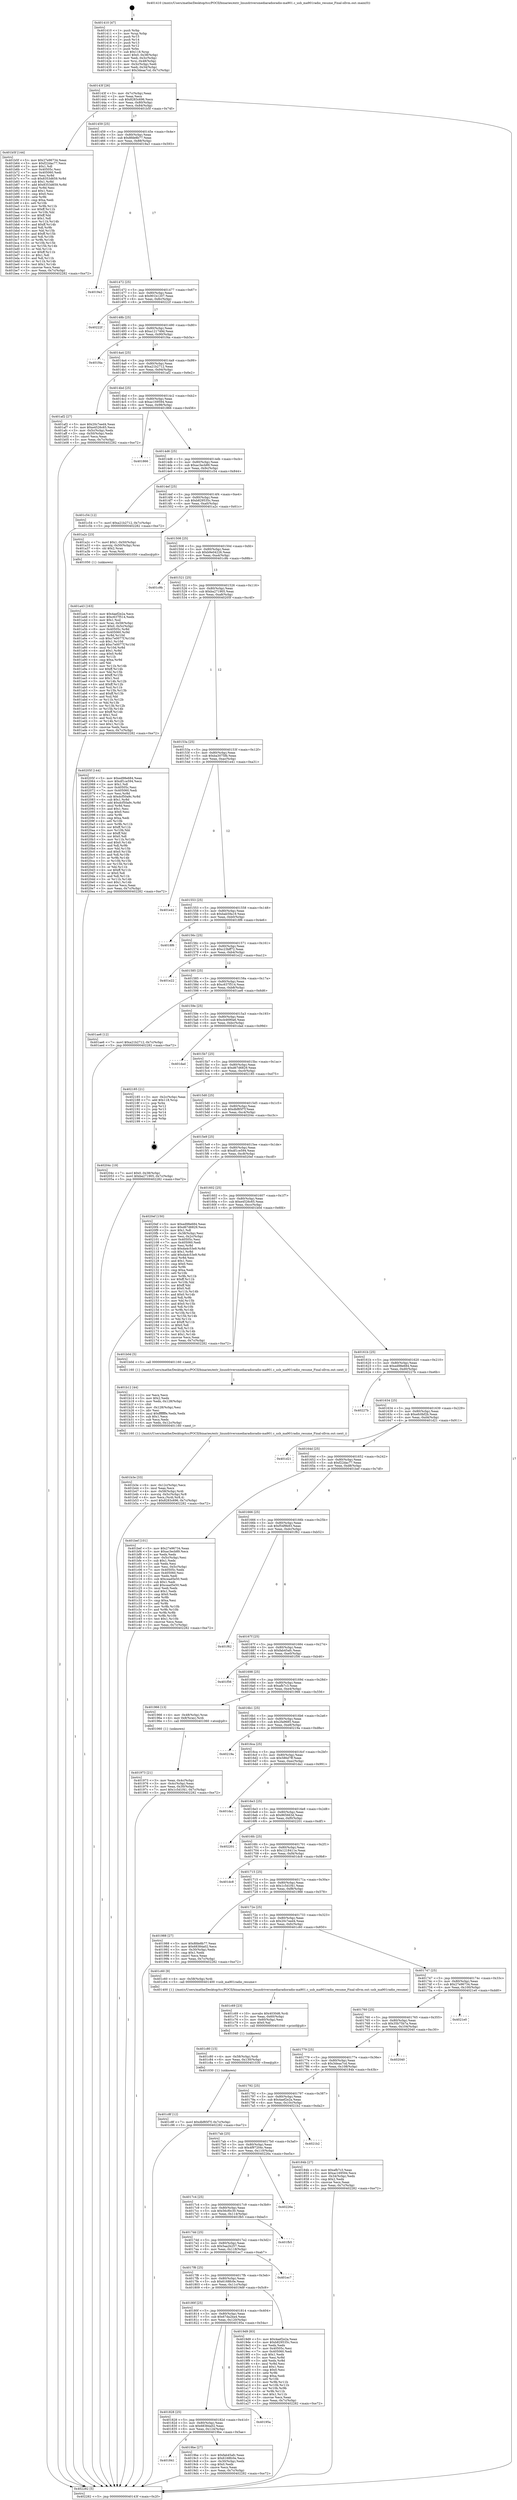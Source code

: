 digraph "0x401410" {
  label = "0x401410 (/mnt/c/Users/mathe/Desktop/tcc/POCII/binaries/extr_linuxdriversmediaradioradio-ma901.c_usb_ma901radio_resume_Final-ollvm.out::main(0))"
  labelloc = "t"
  node[shape=record]

  Entry [label="",width=0.3,height=0.3,shape=circle,fillcolor=black,style=filled]
  "0x40143f" [label="{
     0x40143f [26]\l
     | [instrs]\l
     &nbsp;&nbsp;0x40143f \<+3\>: mov -0x7c(%rbp),%eax\l
     &nbsp;&nbsp;0x401442 \<+2\>: mov %eax,%ecx\l
     &nbsp;&nbsp;0x401444 \<+6\>: sub $0x8283c696,%ecx\l
     &nbsp;&nbsp;0x40144a \<+3\>: mov %eax,-0x80(%rbp)\l
     &nbsp;&nbsp;0x40144d \<+6\>: mov %ecx,-0x84(%rbp)\l
     &nbsp;&nbsp;0x401453 \<+6\>: je 0000000000401b5f \<main+0x74f\>\l
  }"]
  "0x401b5f" [label="{
     0x401b5f [144]\l
     | [instrs]\l
     &nbsp;&nbsp;0x401b5f \<+5\>: mov $0x27e96734,%eax\l
     &nbsp;&nbsp;0x401b64 \<+5\>: mov $0xf22dac77,%ecx\l
     &nbsp;&nbsp;0x401b69 \<+2\>: mov $0x1,%dl\l
     &nbsp;&nbsp;0x401b6b \<+7\>: mov 0x40505c,%esi\l
     &nbsp;&nbsp;0x401b72 \<+7\>: mov 0x405060,%edi\l
     &nbsp;&nbsp;0x401b79 \<+3\>: mov %esi,%r8d\l
     &nbsp;&nbsp;0x401b7c \<+7\>: sub $0x8353d659,%r8d\l
     &nbsp;&nbsp;0x401b83 \<+4\>: sub $0x1,%r8d\l
     &nbsp;&nbsp;0x401b87 \<+7\>: add $0x8353d659,%r8d\l
     &nbsp;&nbsp;0x401b8e \<+4\>: imul %r8d,%esi\l
     &nbsp;&nbsp;0x401b92 \<+3\>: and $0x1,%esi\l
     &nbsp;&nbsp;0x401b95 \<+3\>: cmp $0x0,%esi\l
     &nbsp;&nbsp;0x401b98 \<+4\>: sete %r9b\l
     &nbsp;&nbsp;0x401b9c \<+3\>: cmp $0xa,%edi\l
     &nbsp;&nbsp;0x401b9f \<+4\>: setl %r10b\l
     &nbsp;&nbsp;0x401ba3 \<+3\>: mov %r9b,%r11b\l
     &nbsp;&nbsp;0x401ba6 \<+4\>: xor $0xff,%r11b\l
     &nbsp;&nbsp;0x401baa \<+3\>: mov %r10b,%bl\l
     &nbsp;&nbsp;0x401bad \<+3\>: xor $0xff,%bl\l
     &nbsp;&nbsp;0x401bb0 \<+3\>: xor $0x1,%dl\l
     &nbsp;&nbsp;0x401bb3 \<+3\>: mov %r11b,%r14b\l
     &nbsp;&nbsp;0x401bb6 \<+4\>: and $0xff,%r14b\l
     &nbsp;&nbsp;0x401bba \<+3\>: and %dl,%r9b\l
     &nbsp;&nbsp;0x401bbd \<+3\>: mov %bl,%r15b\l
     &nbsp;&nbsp;0x401bc0 \<+4\>: and $0xff,%r15b\l
     &nbsp;&nbsp;0x401bc4 \<+3\>: and %dl,%r10b\l
     &nbsp;&nbsp;0x401bc7 \<+3\>: or %r9b,%r14b\l
     &nbsp;&nbsp;0x401bca \<+3\>: or %r10b,%r15b\l
     &nbsp;&nbsp;0x401bcd \<+3\>: xor %r15b,%r14b\l
     &nbsp;&nbsp;0x401bd0 \<+3\>: or %bl,%r11b\l
     &nbsp;&nbsp;0x401bd3 \<+4\>: xor $0xff,%r11b\l
     &nbsp;&nbsp;0x401bd7 \<+3\>: or $0x1,%dl\l
     &nbsp;&nbsp;0x401bda \<+3\>: and %dl,%r11b\l
     &nbsp;&nbsp;0x401bdd \<+3\>: or %r11b,%r14b\l
     &nbsp;&nbsp;0x401be0 \<+4\>: test $0x1,%r14b\l
     &nbsp;&nbsp;0x401be4 \<+3\>: cmovne %ecx,%eax\l
     &nbsp;&nbsp;0x401be7 \<+3\>: mov %eax,-0x7c(%rbp)\l
     &nbsp;&nbsp;0x401bea \<+5\>: jmp 0000000000402282 \<main+0xe72\>\l
  }"]
  "0x401459" [label="{
     0x401459 [25]\l
     | [instrs]\l
     &nbsp;&nbsp;0x401459 \<+5\>: jmp 000000000040145e \<main+0x4e\>\l
     &nbsp;&nbsp;0x40145e \<+3\>: mov -0x80(%rbp),%eax\l
     &nbsp;&nbsp;0x401461 \<+5\>: sub $0x8fde8b77,%eax\l
     &nbsp;&nbsp;0x401466 \<+6\>: mov %eax,-0x88(%rbp)\l
     &nbsp;&nbsp;0x40146c \<+6\>: je 00000000004019a3 \<main+0x593\>\l
  }"]
  Exit [label="",width=0.3,height=0.3,shape=circle,fillcolor=black,style=filled,peripheries=2]
  "0x4019a3" [label="{
     0x4019a3\l
  }", style=dashed]
  "0x401472" [label="{
     0x401472 [25]\l
     | [instrs]\l
     &nbsp;&nbsp;0x401472 \<+5\>: jmp 0000000000401477 \<main+0x67\>\l
     &nbsp;&nbsp;0x401477 \<+3\>: mov -0x80(%rbp),%eax\l
     &nbsp;&nbsp;0x40147a \<+5\>: sub $0x901b1207,%eax\l
     &nbsp;&nbsp;0x40147f \<+6\>: mov %eax,-0x8c(%rbp)\l
     &nbsp;&nbsp;0x401485 \<+6\>: je 000000000040222f \<main+0xe1f\>\l
  }"]
  "0x401c8f" [label="{
     0x401c8f [12]\l
     | [instrs]\l
     &nbsp;&nbsp;0x401c8f \<+7\>: movl $0xdbf85f7f,-0x7c(%rbp)\l
     &nbsp;&nbsp;0x401c96 \<+5\>: jmp 0000000000402282 \<main+0xe72\>\l
  }"]
  "0x40222f" [label="{
     0x40222f\l
  }", style=dashed]
  "0x40148b" [label="{
     0x40148b [25]\l
     | [instrs]\l
     &nbsp;&nbsp;0x40148b \<+5\>: jmp 0000000000401490 \<main+0x80\>\l
     &nbsp;&nbsp;0x401490 \<+3\>: mov -0x80(%rbp),%eax\l
     &nbsp;&nbsp;0x401493 \<+5\>: sub $0xa121749d,%eax\l
     &nbsp;&nbsp;0x401498 \<+6\>: mov %eax,-0x90(%rbp)\l
     &nbsp;&nbsp;0x40149e \<+6\>: je 0000000000401f4a \<main+0xb3a\>\l
  }"]
  "0x401c80" [label="{
     0x401c80 [15]\l
     | [instrs]\l
     &nbsp;&nbsp;0x401c80 \<+4\>: mov -0x58(%rbp),%rdi\l
     &nbsp;&nbsp;0x401c84 \<+6\>: mov %eax,-0x130(%rbp)\l
     &nbsp;&nbsp;0x401c8a \<+5\>: call 0000000000401030 \<free@plt\>\l
     | [calls]\l
     &nbsp;&nbsp;0x401030 \{1\} (unknown)\l
  }"]
  "0x401f4a" [label="{
     0x401f4a\l
  }", style=dashed]
  "0x4014a4" [label="{
     0x4014a4 [25]\l
     | [instrs]\l
     &nbsp;&nbsp;0x4014a4 \<+5\>: jmp 00000000004014a9 \<main+0x99\>\l
     &nbsp;&nbsp;0x4014a9 \<+3\>: mov -0x80(%rbp),%eax\l
     &nbsp;&nbsp;0x4014ac \<+5\>: sub $0xa21b2712,%eax\l
     &nbsp;&nbsp;0x4014b1 \<+6\>: mov %eax,-0x94(%rbp)\l
     &nbsp;&nbsp;0x4014b7 \<+6\>: je 0000000000401af2 \<main+0x6e2\>\l
  }"]
  "0x401c69" [label="{
     0x401c69 [23]\l
     | [instrs]\l
     &nbsp;&nbsp;0x401c69 \<+10\>: movabs $0x4030d6,%rdi\l
     &nbsp;&nbsp;0x401c73 \<+3\>: mov %eax,-0x60(%rbp)\l
     &nbsp;&nbsp;0x401c76 \<+3\>: mov -0x60(%rbp),%esi\l
     &nbsp;&nbsp;0x401c79 \<+2\>: mov $0x0,%al\l
     &nbsp;&nbsp;0x401c7b \<+5\>: call 0000000000401040 \<printf@plt\>\l
     | [calls]\l
     &nbsp;&nbsp;0x401040 \{1\} (unknown)\l
  }"]
  "0x401af2" [label="{
     0x401af2 [27]\l
     | [instrs]\l
     &nbsp;&nbsp;0x401af2 \<+5\>: mov $0x20c7eed4,%eax\l
     &nbsp;&nbsp;0x401af7 \<+5\>: mov $0xe4526c65,%ecx\l
     &nbsp;&nbsp;0x401afc \<+3\>: mov -0x5c(%rbp),%edx\l
     &nbsp;&nbsp;0x401aff \<+3\>: cmp -0x50(%rbp),%edx\l
     &nbsp;&nbsp;0x401b02 \<+3\>: cmovl %ecx,%eax\l
     &nbsp;&nbsp;0x401b05 \<+3\>: mov %eax,-0x7c(%rbp)\l
     &nbsp;&nbsp;0x401b08 \<+5\>: jmp 0000000000402282 \<main+0xe72\>\l
  }"]
  "0x4014bd" [label="{
     0x4014bd [25]\l
     | [instrs]\l
     &nbsp;&nbsp;0x4014bd \<+5\>: jmp 00000000004014c2 \<main+0xb2\>\l
     &nbsp;&nbsp;0x4014c2 \<+3\>: mov -0x80(%rbp),%eax\l
     &nbsp;&nbsp;0x4014c5 \<+5\>: sub $0xac169594,%eax\l
     &nbsp;&nbsp;0x4014ca \<+6\>: mov %eax,-0x98(%rbp)\l
     &nbsp;&nbsp;0x4014d0 \<+6\>: je 0000000000401866 \<main+0x456\>\l
  }"]
  "0x401b3e" [label="{
     0x401b3e [33]\l
     | [instrs]\l
     &nbsp;&nbsp;0x401b3e \<+6\>: mov -0x12c(%rbp),%ecx\l
     &nbsp;&nbsp;0x401b44 \<+3\>: imul %eax,%ecx\l
     &nbsp;&nbsp;0x401b47 \<+4\>: mov -0x58(%rbp),%rdi\l
     &nbsp;&nbsp;0x401b4b \<+4\>: movslq -0x5c(%rbp),%r8\l
     &nbsp;&nbsp;0x401b4f \<+4\>: mov %ecx,(%rdi,%r8,4)\l
     &nbsp;&nbsp;0x401b53 \<+7\>: movl $0x8283c696,-0x7c(%rbp)\l
     &nbsp;&nbsp;0x401b5a \<+5\>: jmp 0000000000402282 \<main+0xe72\>\l
  }"]
  "0x401866" [label="{
     0x401866\l
  }", style=dashed]
  "0x4014d6" [label="{
     0x4014d6 [25]\l
     | [instrs]\l
     &nbsp;&nbsp;0x4014d6 \<+5\>: jmp 00000000004014db \<main+0xcb\>\l
     &nbsp;&nbsp;0x4014db \<+3\>: mov -0x80(%rbp),%eax\l
     &nbsp;&nbsp;0x4014de \<+5\>: sub $0xac3ecb89,%eax\l
     &nbsp;&nbsp;0x4014e3 \<+6\>: mov %eax,-0x9c(%rbp)\l
     &nbsp;&nbsp;0x4014e9 \<+6\>: je 0000000000401c54 \<main+0x844\>\l
  }"]
  "0x401b12" [label="{
     0x401b12 [44]\l
     | [instrs]\l
     &nbsp;&nbsp;0x401b12 \<+2\>: xor %ecx,%ecx\l
     &nbsp;&nbsp;0x401b14 \<+5\>: mov $0x2,%edx\l
     &nbsp;&nbsp;0x401b19 \<+6\>: mov %edx,-0x128(%rbp)\l
     &nbsp;&nbsp;0x401b1f \<+1\>: cltd\l
     &nbsp;&nbsp;0x401b20 \<+6\>: mov -0x128(%rbp),%esi\l
     &nbsp;&nbsp;0x401b26 \<+2\>: idiv %esi\l
     &nbsp;&nbsp;0x401b28 \<+6\>: imul $0xfffffffe,%edx,%edx\l
     &nbsp;&nbsp;0x401b2e \<+3\>: sub $0x1,%ecx\l
     &nbsp;&nbsp;0x401b31 \<+2\>: sub %ecx,%edx\l
     &nbsp;&nbsp;0x401b33 \<+6\>: mov %edx,-0x12c(%rbp)\l
     &nbsp;&nbsp;0x401b39 \<+5\>: call 0000000000401160 \<next_i\>\l
     | [calls]\l
     &nbsp;&nbsp;0x401160 \{1\} (/mnt/c/Users/mathe/Desktop/tcc/POCII/binaries/extr_linuxdriversmediaradioradio-ma901.c_usb_ma901radio_resume_Final-ollvm.out::next_i)\l
  }"]
  "0x401c54" [label="{
     0x401c54 [12]\l
     | [instrs]\l
     &nbsp;&nbsp;0x401c54 \<+7\>: movl $0xa21b2712,-0x7c(%rbp)\l
     &nbsp;&nbsp;0x401c5b \<+5\>: jmp 0000000000402282 \<main+0xe72\>\l
  }"]
  "0x4014ef" [label="{
     0x4014ef [25]\l
     | [instrs]\l
     &nbsp;&nbsp;0x4014ef \<+5\>: jmp 00000000004014f4 \<main+0xe4\>\l
     &nbsp;&nbsp;0x4014f4 \<+3\>: mov -0x80(%rbp),%eax\l
     &nbsp;&nbsp;0x4014f7 \<+5\>: sub $0xb829535c,%eax\l
     &nbsp;&nbsp;0x4014fc \<+6\>: mov %eax,-0xa0(%rbp)\l
     &nbsp;&nbsp;0x401502 \<+6\>: je 0000000000401a2c \<main+0x61c\>\l
  }"]
  "0x401a43" [label="{
     0x401a43 [163]\l
     | [instrs]\l
     &nbsp;&nbsp;0x401a43 \<+5\>: mov $0x4aef2e2a,%ecx\l
     &nbsp;&nbsp;0x401a48 \<+5\>: mov $0xc637f514,%edx\l
     &nbsp;&nbsp;0x401a4d \<+3\>: mov $0x1,%sil\l
     &nbsp;&nbsp;0x401a50 \<+4\>: mov %rax,-0x58(%rbp)\l
     &nbsp;&nbsp;0x401a54 \<+7\>: movl $0x0,-0x5c(%rbp)\l
     &nbsp;&nbsp;0x401a5b \<+8\>: mov 0x40505c,%r8d\l
     &nbsp;&nbsp;0x401a63 \<+8\>: mov 0x405060,%r9d\l
     &nbsp;&nbsp;0x401a6b \<+3\>: mov %r8d,%r10d\l
     &nbsp;&nbsp;0x401a6e \<+7\>: sub $0xc7e0077f,%r10d\l
     &nbsp;&nbsp;0x401a75 \<+4\>: sub $0x1,%r10d\l
     &nbsp;&nbsp;0x401a79 \<+7\>: add $0xc7e0077f,%r10d\l
     &nbsp;&nbsp;0x401a80 \<+4\>: imul %r10d,%r8d\l
     &nbsp;&nbsp;0x401a84 \<+4\>: and $0x1,%r8d\l
     &nbsp;&nbsp;0x401a88 \<+4\>: cmp $0x0,%r8d\l
     &nbsp;&nbsp;0x401a8c \<+4\>: sete %r11b\l
     &nbsp;&nbsp;0x401a90 \<+4\>: cmp $0xa,%r9d\l
     &nbsp;&nbsp;0x401a94 \<+3\>: setl %bl\l
     &nbsp;&nbsp;0x401a97 \<+3\>: mov %r11b,%r14b\l
     &nbsp;&nbsp;0x401a9a \<+4\>: xor $0xff,%r14b\l
     &nbsp;&nbsp;0x401a9e \<+3\>: mov %bl,%r15b\l
     &nbsp;&nbsp;0x401aa1 \<+4\>: xor $0xff,%r15b\l
     &nbsp;&nbsp;0x401aa5 \<+4\>: xor $0x1,%sil\l
     &nbsp;&nbsp;0x401aa9 \<+3\>: mov %r14b,%r12b\l
     &nbsp;&nbsp;0x401aac \<+4\>: and $0xff,%r12b\l
     &nbsp;&nbsp;0x401ab0 \<+3\>: and %sil,%r11b\l
     &nbsp;&nbsp;0x401ab3 \<+3\>: mov %r15b,%r13b\l
     &nbsp;&nbsp;0x401ab6 \<+4\>: and $0xff,%r13b\l
     &nbsp;&nbsp;0x401aba \<+3\>: and %sil,%bl\l
     &nbsp;&nbsp;0x401abd \<+3\>: or %r11b,%r12b\l
     &nbsp;&nbsp;0x401ac0 \<+3\>: or %bl,%r13b\l
     &nbsp;&nbsp;0x401ac3 \<+3\>: xor %r13b,%r12b\l
     &nbsp;&nbsp;0x401ac6 \<+3\>: or %r15b,%r14b\l
     &nbsp;&nbsp;0x401ac9 \<+4\>: xor $0xff,%r14b\l
     &nbsp;&nbsp;0x401acd \<+4\>: or $0x1,%sil\l
     &nbsp;&nbsp;0x401ad1 \<+3\>: and %sil,%r14b\l
     &nbsp;&nbsp;0x401ad4 \<+3\>: or %r14b,%r12b\l
     &nbsp;&nbsp;0x401ad7 \<+4\>: test $0x1,%r12b\l
     &nbsp;&nbsp;0x401adb \<+3\>: cmovne %edx,%ecx\l
     &nbsp;&nbsp;0x401ade \<+3\>: mov %ecx,-0x7c(%rbp)\l
     &nbsp;&nbsp;0x401ae1 \<+5\>: jmp 0000000000402282 \<main+0xe72\>\l
  }"]
  "0x401a2c" [label="{
     0x401a2c [23]\l
     | [instrs]\l
     &nbsp;&nbsp;0x401a2c \<+7\>: movl $0x1,-0x50(%rbp)\l
     &nbsp;&nbsp;0x401a33 \<+4\>: movslq -0x50(%rbp),%rax\l
     &nbsp;&nbsp;0x401a37 \<+4\>: shl $0x2,%rax\l
     &nbsp;&nbsp;0x401a3b \<+3\>: mov %rax,%rdi\l
     &nbsp;&nbsp;0x401a3e \<+5\>: call 0000000000401050 \<malloc@plt\>\l
     | [calls]\l
     &nbsp;&nbsp;0x401050 \{1\} (unknown)\l
  }"]
  "0x401508" [label="{
     0x401508 [25]\l
     | [instrs]\l
     &nbsp;&nbsp;0x401508 \<+5\>: jmp 000000000040150d \<main+0xfd\>\l
     &nbsp;&nbsp;0x40150d \<+3\>: mov -0x80(%rbp),%eax\l
     &nbsp;&nbsp;0x401510 \<+5\>: sub $0xb9e04226,%eax\l
     &nbsp;&nbsp;0x401515 \<+6\>: mov %eax,-0xa4(%rbp)\l
     &nbsp;&nbsp;0x40151b \<+6\>: je 0000000000401c9b \<main+0x88b\>\l
  }"]
  "0x401841" [label="{
     0x401841\l
  }", style=dashed]
  "0x401c9b" [label="{
     0x401c9b\l
  }", style=dashed]
  "0x401521" [label="{
     0x401521 [25]\l
     | [instrs]\l
     &nbsp;&nbsp;0x401521 \<+5\>: jmp 0000000000401526 \<main+0x116\>\l
     &nbsp;&nbsp;0x401526 \<+3\>: mov -0x80(%rbp),%eax\l
     &nbsp;&nbsp;0x401529 \<+5\>: sub $0xba271905,%eax\l
     &nbsp;&nbsp;0x40152e \<+6\>: mov %eax,-0xa8(%rbp)\l
     &nbsp;&nbsp;0x401534 \<+6\>: je 000000000040205f \<main+0xc4f\>\l
  }"]
  "0x4019be" [label="{
     0x4019be [27]\l
     | [instrs]\l
     &nbsp;&nbsp;0x4019be \<+5\>: mov $0xfab45afc,%eax\l
     &nbsp;&nbsp;0x4019c3 \<+5\>: mov $0x6168fc0e,%ecx\l
     &nbsp;&nbsp;0x4019c8 \<+3\>: mov -0x30(%rbp),%edx\l
     &nbsp;&nbsp;0x4019cb \<+3\>: cmp $0x0,%edx\l
     &nbsp;&nbsp;0x4019ce \<+3\>: cmove %ecx,%eax\l
     &nbsp;&nbsp;0x4019d1 \<+3\>: mov %eax,-0x7c(%rbp)\l
     &nbsp;&nbsp;0x4019d4 \<+5\>: jmp 0000000000402282 \<main+0xe72\>\l
  }"]
  "0x40205f" [label="{
     0x40205f [144]\l
     | [instrs]\l
     &nbsp;&nbsp;0x40205f \<+5\>: mov $0xed98e684,%eax\l
     &nbsp;&nbsp;0x402064 \<+5\>: mov $0xdf1ce594,%ecx\l
     &nbsp;&nbsp;0x402069 \<+2\>: mov $0x1,%dl\l
     &nbsp;&nbsp;0x40206b \<+7\>: mov 0x40505c,%esi\l
     &nbsp;&nbsp;0x402072 \<+7\>: mov 0x405060,%edi\l
     &nbsp;&nbsp;0x402079 \<+3\>: mov %esi,%r8d\l
     &nbsp;&nbsp;0x40207c \<+7\>: sub $0xdcf50a9c,%r8d\l
     &nbsp;&nbsp;0x402083 \<+4\>: sub $0x1,%r8d\l
     &nbsp;&nbsp;0x402087 \<+7\>: add $0xdcf50a9c,%r8d\l
     &nbsp;&nbsp;0x40208e \<+4\>: imul %r8d,%esi\l
     &nbsp;&nbsp;0x402092 \<+3\>: and $0x1,%esi\l
     &nbsp;&nbsp;0x402095 \<+3\>: cmp $0x0,%esi\l
     &nbsp;&nbsp;0x402098 \<+4\>: sete %r9b\l
     &nbsp;&nbsp;0x40209c \<+3\>: cmp $0xa,%edi\l
     &nbsp;&nbsp;0x40209f \<+4\>: setl %r10b\l
     &nbsp;&nbsp;0x4020a3 \<+3\>: mov %r9b,%r11b\l
     &nbsp;&nbsp;0x4020a6 \<+4\>: xor $0xff,%r11b\l
     &nbsp;&nbsp;0x4020aa \<+3\>: mov %r10b,%bl\l
     &nbsp;&nbsp;0x4020ad \<+3\>: xor $0xff,%bl\l
     &nbsp;&nbsp;0x4020b0 \<+3\>: xor $0x0,%dl\l
     &nbsp;&nbsp;0x4020b3 \<+3\>: mov %r11b,%r14b\l
     &nbsp;&nbsp;0x4020b6 \<+4\>: and $0x0,%r14b\l
     &nbsp;&nbsp;0x4020ba \<+3\>: and %dl,%r9b\l
     &nbsp;&nbsp;0x4020bd \<+3\>: mov %bl,%r15b\l
     &nbsp;&nbsp;0x4020c0 \<+4\>: and $0x0,%r15b\l
     &nbsp;&nbsp;0x4020c4 \<+3\>: and %dl,%r10b\l
     &nbsp;&nbsp;0x4020c7 \<+3\>: or %r9b,%r14b\l
     &nbsp;&nbsp;0x4020ca \<+3\>: or %r10b,%r15b\l
     &nbsp;&nbsp;0x4020cd \<+3\>: xor %r15b,%r14b\l
     &nbsp;&nbsp;0x4020d0 \<+3\>: or %bl,%r11b\l
     &nbsp;&nbsp;0x4020d3 \<+4\>: xor $0xff,%r11b\l
     &nbsp;&nbsp;0x4020d7 \<+3\>: or $0x0,%dl\l
     &nbsp;&nbsp;0x4020da \<+3\>: and %dl,%r11b\l
     &nbsp;&nbsp;0x4020dd \<+3\>: or %r11b,%r14b\l
     &nbsp;&nbsp;0x4020e0 \<+4\>: test $0x1,%r14b\l
     &nbsp;&nbsp;0x4020e4 \<+3\>: cmovne %ecx,%eax\l
     &nbsp;&nbsp;0x4020e7 \<+3\>: mov %eax,-0x7c(%rbp)\l
     &nbsp;&nbsp;0x4020ea \<+5\>: jmp 0000000000402282 \<main+0xe72\>\l
  }"]
  "0x40153a" [label="{
     0x40153a [25]\l
     | [instrs]\l
     &nbsp;&nbsp;0x40153a \<+5\>: jmp 000000000040153f \<main+0x12f\>\l
     &nbsp;&nbsp;0x40153f \<+3\>: mov -0x80(%rbp),%eax\l
     &nbsp;&nbsp;0x401542 \<+5\>: sub $0xba3075fb,%eax\l
     &nbsp;&nbsp;0x401547 \<+6\>: mov %eax,-0xac(%rbp)\l
     &nbsp;&nbsp;0x40154d \<+6\>: je 0000000000401e41 \<main+0xa31\>\l
  }"]
  "0x401828" [label="{
     0x401828 [25]\l
     | [instrs]\l
     &nbsp;&nbsp;0x401828 \<+5\>: jmp 000000000040182d \<main+0x41d\>\l
     &nbsp;&nbsp;0x40182d \<+3\>: mov -0x80(%rbp),%eax\l
     &nbsp;&nbsp;0x401830 \<+5\>: sub $0x68384a02,%eax\l
     &nbsp;&nbsp;0x401835 \<+6\>: mov %eax,-0x124(%rbp)\l
     &nbsp;&nbsp;0x40183b \<+6\>: je 00000000004019be \<main+0x5ae\>\l
  }"]
  "0x401e41" [label="{
     0x401e41\l
  }", style=dashed]
  "0x401553" [label="{
     0x401553 [25]\l
     | [instrs]\l
     &nbsp;&nbsp;0x401553 \<+5\>: jmp 0000000000401558 \<main+0x148\>\l
     &nbsp;&nbsp;0x401558 \<+3\>: mov -0x80(%rbp),%eax\l
     &nbsp;&nbsp;0x40155b \<+5\>: sub $0xbab59a19,%eax\l
     &nbsp;&nbsp;0x401560 \<+6\>: mov %eax,-0xb0(%rbp)\l
     &nbsp;&nbsp;0x401566 \<+6\>: je 00000000004018f6 \<main+0x4e6\>\l
  }"]
  "0x40195a" [label="{
     0x40195a\l
  }", style=dashed]
  "0x4018f6" [label="{
     0x4018f6\l
  }", style=dashed]
  "0x40156c" [label="{
     0x40156c [25]\l
     | [instrs]\l
     &nbsp;&nbsp;0x40156c \<+5\>: jmp 0000000000401571 \<main+0x161\>\l
     &nbsp;&nbsp;0x401571 \<+3\>: mov -0x80(%rbp),%eax\l
     &nbsp;&nbsp;0x401574 \<+5\>: sub $0xc23bff72,%eax\l
     &nbsp;&nbsp;0x401579 \<+6\>: mov %eax,-0xb4(%rbp)\l
     &nbsp;&nbsp;0x40157f \<+6\>: je 0000000000401e22 \<main+0xa12\>\l
  }"]
  "0x40180f" [label="{
     0x40180f [25]\l
     | [instrs]\l
     &nbsp;&nbsp;0x40180f \<+5\>: jmp 0000000000401814 \<main+0x404\>\l
     &nbsp;&nbsp;0x401814 \<+3\>: mov -0x80(%rbp),%eax\l
     &nbsp;&nbsp;0x401817 \<+5\>: sub $0x67da2ba4,%eax\l
     &nbsp;&nbsp;0x40181c \<+6\>: mov %eax,-0x120(%rbp)\l
     &nbsp;&nbsp;0x401822 \<+6\>: je 000000000040195a \<main+0x54a\>\l
  }"]
  "0x401e22" [label="{
     0x401e22\l
  }", style=dashed]
  "0x401585" [label="{
     0x401585 [25]\l
     | [instrs]\l
     &nbsp;&nbsp;0x401585 \<+5\>: jmp 000000000040158a \<main+0x17a\>\l
     &nbsp;&nbsp;0x40158a \<+3\>: mov -0x80(%rbp),%eax\l
     &nbsp;&nbsp;0x40158d \<+5\>: sub $0xc637f514,%eax\l
     &nbsp;&nbsp;0x401592 \<+6\>: mov %eax,-0xb8(%rbp)\l
     &nbsp;&nbsp;0x401598 \<+6\>: je 0000000000401ae6 \<main+0x6d6\>\l
  }"]
  "0x4019d9" [label="{
     0x4019d9 [83]\l
     | [instrs]\l
     &nbsp;&nbsp;0x4019d9 \<+5\>: mov $0x4aef2e2a,%eax\l
     &nbsp;&nbsp;0x4019de \<+5\>: mov $0xb829535c,%ecx\l
     &nbsp;&nbsp;0x4019e3 \<+2\>: xor %edx,%edx\l
     &nbsp;&nbsp;0x4019e5 \<+7\>: mov 0x40505c,%esi\l
     &nbsp;&nbsp;0x4019ec \<+7\>: mov 0x405060,%edi\l
     &nbsp;&nbsp;0x4019f3 \<+3\>: sub $0x1,%edx\l
     &nbsp;&nbsp;0x4019f6 \<+3\>: mov %esi,%r8d\l
     &nbsp;&nbsp;0x4019f9 \<+3\>: add %edx,%r8d\l
     &nbsp;&nbsp;0x4019fc \<+4\>: imul %r8d,%esi\l
     &nbsp;&nbsp;0x401a00 \<+3\>: and $0x1,%esi\l
     &nbsp;&nbsp;0x401a03 \<+3\>: cmp $0x0,%esi\l
     &nbsp;&nbsp;0x401a06 \<+4\>: sete %r9b\l
     &nbsp;&nbsp;0x401a0a \<+3\>: cmp $0xa,%edi\l
     &nbsp;&nbsp;0x401a0d \<+4\>: setl %r10b\l
     &nbsp;&nbsp;0x401a11 \<+3\>: mov %r9b,%r11b\l
     &nbsp;&nbsp;0x401a14 \<+3\>: and %r10b,%r11b\l
     &nbsp;&nbsp;0x401a17 \<+3\>: xor %r10b,%r9b\l
     &nbsp;&nbsp;0x401a1a \<+3\>: or %r9b,%r11b\l
     &nbsp;&nbsp;0x401a1d \<+4\>: test $0x1,%r11b\l
     &nbsp;&nbsp;0x401a21 \<+3\>: cmovne %ecx,%eax\l
     &nbsp;&nbsp;0x401a24 \<+3\>: mov %eax,-0x7c(%rbp)\l
     &nbsp;&nbsp;0x401a27 \<+5\>: jmp 0000000000402282 \<main+0xe72\>\l
  }"]
  "0x401ae6" [label="{
     0x401ae6 [12]\l
     | [instrs]\l
     &nbsp;&nbsp;0x401ae6 \<+7\>: movl $0xa21b2712,-0x7c(%rbp)\l
     &nbsp;&nbsp;0x401aed \<+5\>: jmp 0000000000402282 \<main+0xe72\>\l
  }"]
  "0x40159e" [label="{
     0x40159e [25]\l
     | [instrs]\l
     &nbsp;&nbsp;0x40159e \<+5\>: jmp 00000000004015a3 \<main+0x193\>\l
     &nbsp;&nbsp;0x4015a3 \<+3\>: mov -0x80(%rbp),%eax\l
     &nbsp;&nbsp;0x4015a6 \<+5\>: sub $0xcb4690a6,%eax\l
     &nbsp;&nbsp;0x4015ab \<+6\>: mov %eax,-0xbc(%rbp)\l
     &nbsp;&nbsp;0x4015b1 \<+6\>: je 0000000000401dad \<main+0x99d\>\l
  }"]
  "0x4017f6" [label="{
     0x4017f6 [25]\l
     | [instrs]\l
     &nbsp;&nbsp;0x4017f6 \<+5\>: jmp 00000000004017fb \<main+0x3eb\>\l
     &nbsp;&nbsp;0x4017fb \<+3\>: mov -0x80(%rbp),%eax\l
     &nbsp;&nbsp;0x4017fe \<+5\>: sub $0x6168fc0e,%eax\l
     &nbsp;&nbsp;0x401803 \<+6\>: mov %eax,-0x11c(%rbp)\l
     &nbsp;&nbsp;0x401809 \<+6\>: je 00000000004019d9 \<main+0x5c9\>\l
  }"]
  "0x401dad" [label="{
     0x401dad\l
  }", style=dashed]
  "0x4015b7" [label="{
     0x4015b7 [25]\l
     | [instrs]\l
     &nbsp;&nbsp;0x4015b7 \<+5\>: jmp 00000000004015bc \<main+0x1ac\>\l
     &nbsp;&nbsp;0x4015bc \<+3\>: mov -0x80(%rbp),%eax\l
     &nbsp;&nbsp;0x4015bf \<+5\>: sub $0xd67d6829,%eax\l
     &nbsp;&nbsp;0x4015c4 \<+6\>: mov %eax,-0xc0(%rbp)\l
     &nbsp;&nbsp;0x4015ca \<+6\>: je 0000000000402185 \<main+0xd75\>\l
  }"]
  "0x401ec7" [label="{
     0x401ec7\l
  }", style=dashed]
  "0x402185" [label="{
     0x402185 [21]\l
     | [instrs]\l
     &nbsp;&nbsp;0x402185 \<+3\>: mov -0x2c(%rbp),%eax\l
     &nbsp;&nbsp;0x402188 \<+7\>: add $0x118,%rsp\l
     &nbsp;&nbsp;0x40218f \<+1\>: pop %rbx\l
     &nbsp;&nbsp;0x402190 \<+2\>: pop %r12\l
     &nbsp;&nbsp;0x402192 \<+2\>: pop %r13\l
     &nbsp;&nbsp;0x402194 \<+2\>: pop %r14\l
     &nbsp;&nbsp;0x402196 \<+2\>: pop %r15\l
     &nbsp;&nbsp;0x402198 \<+1\>: pop %rbp\l
     &nbsp;&nbsp;0x402199 \<+1\>: ret\l
  }"]
  "0x4015d0" [label="{
     0x4015d0 [25]\l
     | [instrs]\l
     &nbsp;&nbsp;0x4015d0 \<+5\>: jmp 00000000004015d5 \<main+0x1c5\>\l
     &nbsp;&nbsp;0x4015d5 \<+3\>: mov -0x80(%rbp),%eax\l
     &nbsp;&nbsp;0x4015d8 \<+5\>: sub $0xdbf85f7f,%eax\l
     &nbsp;&nbsp;0x4015dd \<+6\>: mov %eax,-0xc4(%rbp)\l
     &nbsp;&nbsp;0x4015e3 \<+6\>: je 000000000040204c \<main+0xc3c\>\l
  }"]
  "0x4017dd" [label="{
     0x4017dd [25]\l
     | [instrs]\l
     &nbsp;&nbsp;0x4017dd \<+5\>: jmp 00000000004017e2 \<main+0x3d2\>\l
     &nbsp;&nbsp;0x4017e2 \<+3\>: mov -0x80(%rbp),%eax\l
     &nbsp;&nbsp;0x4017e5 \<+5\>: sub $0x5aa2b257,%eax\l
     &nbsp;&nbsp;0x4017ea \<+6\>: mov %eax,-0x118(%rbp)\l
     &nbsp;&nbsp;0x4017f0 \<+6\>: je 0000000000401ec7 \<main+0xab7\>\l
  }"]
  "0x40204c" [label="{
     0x40204c [19]\l
     | [instrs]\l
     &nbsp;&nbsp;0x40204c \<+7\>: movl $0x0,-0x38(%rbp)\l
     &nbsp;&nbsp;0x402053 \<+7\>: movl $0xba271905,-0x7c(%rbp)\l
     &nbsp;&nbsp;0x40205a \<+5\>: jmp 0000000000402282 \<main+0xe72\>\l
  }"]
  "0x4015e9" [label="{
     0x4015e9 [25]\l
     | [instrs]\l
     &nbsp;&nbsp;0x4015e9 \<+5\>: jmp 00000000004015ee \<main+0x1de\>\l
     &nbsp;&nbsp;0x4015ee \<+3\>: mov -0x80(%rbp),%eax\l
     &nbsp;&nbsp;0x4015f1 \<+5\>: sub $0xdf1ce594,%eax\l
     &nbsp;&nbsp;0x4015f6 \<+6\>: mov %eax,-0xc8(%rbp)\l
     &nbsp;&nbsp;0x4015fc \<+6\>: je 00000000004020ef \<main+0xcdf\>\l
  }"]
  "0x401fb5" [label="{
     0x401fb5\l
  }", style=dashed]
  "0x4020ef" [label="{
     0x4020ef [150]\l
     | [instrs]\l
     &nbsp;&nbsp;0x4020ef \<+5\>: mov $0xed98e684,%eax\l
     &nbsp;&nbsp;0x4020f4 \<+5\>: mov $0xd67d6829,%ecx\l
     &nbsp;&nbsp;0x4020f9 \<+2\>: mov $0x1,%dl\l
     &nbsp;&nbsp;0x4020fb \<+3\>: mov -0x38(%rbp),%esi\l
     &nbsp;&nbsp;0x4020fe \<+3\>: mov %esi,-0x2c(%rbp)\l
     &nbsp;&nbsp;0x402101 \<+7\>: mov 0x40505c,%esi\l
     &nbsp;&nbsp;0x402108 \<+7\>: mov 0x405060,%edi\l
     &nbsp;&nbsp;0x40210f \<+3\>: mov %esi,%r8d\l
     &nbsp;&nbsp;0x402112 \<+7\>: sub $0xda4c53e9,%r8d\l
     &nbsp;&nbsp;0x402119 \<+4\>: sub $0x1,%r8d\l
     &nbsp;&nbsp;0x40211d \<+7\>: add $0xda4c53e9,%r8d\l
     &nbsp;&nbsp;0x402124 \<+4\>: imul %r8d,%esi\l
     &nbsp;&nbsp;0x402128 \<+3\>: and $0x1,%esi\l
     &nbsp;&nbsp;0x40212b \<+3\>: cmp $0x0,%esi\l
     &nbsp;&nbsp;0x40212e \<+4\>: sete %r9b\l
     &nbsp;&nbsp;0x402132 \<+3\>: cmp $0xa,%edi\l
     &nbsp;&nbsp;0x402135 \<+4\>: setl %r10b\l
     &nbsp;&nbsp;0x402139 \<+3\>: mov %r9b,%r11b\l
     &nbsp;&nbsp;0x40213c \<+4\>: xor $0xff,%r11b\l
     &nbsp;&nbsp;0x402140 \<+3\>: mov %r10b,%bl\l
     &nbsp;&nbsp;0x402143 \<+3\>: xor $0xff,%bl\l
     &nbsp;&nbsp;0x402146 \<+3\>: xor $0x0,%dl\l
     &nbsp;&nbsp;0x402149 \<+3\>: mov %r11b,%r14b\l
     &nbsp;&nbsp;0x40214c \<+4\>: and $0x0,%r14b\l
     &nbsp;&nbsp;0x402150 \<+3\>: and %dl,%r9b\l
     &nbsp;&nbsp;0x402153 \<+3\>: mov %bl,%r15b\l
     &nbsp;&nbsp;0x402156 \<+4\>: and $0x0,%r15b\l
     &nbsp;&nbsp;0x40215a \<+3\>: and %dl,%r10b\l
     &nbsp;&nbsp;0x40215d \<+3\>: or %r9b,%r14b\l
     &nbsp;&nbsp;0x402160 \<+3\>: or %r10b,%r15b\l
     &nbsp;&nbsp;0x402163 \<+3\>: xor %r15b,%r14b\l
     &nbsp;&nbsp;0x402166 \<+3\>: or %bl,%r11b\l
     &nbsp;&nbsp;0x402169 \<+4\>: xor $0xff,%r11b\l
     &nbsp;&nbsp;0x40216d \<+3\>: or $0x0,%dl\l
     &nbsp;&nbsp;0x402170 \<+3\>: and %dl,%r11b\l
     &nbsp;&nbsp;0x402173 \<+3\>: or %r11b,%r14b\l
     &nbsp;&nbsp;0x402176 \<+4\>: test $0x1,%r14b\l
     &nbsp;&nbsp;0x40217a \<+3\>: cmovne %ecx,%eax\l
     &nbsp;&nbsp;0x40217d \<+3\>: mov %eax,-0x7c(%rbp)\l
     &nbsp;&nbsp;0x402180 \<+5\>: jmp 0000000000402282 \<main+0xe72\>\l
  }"]
  "0x401602" [label="{
     0x401602 [25]\l
     | [instrs]\l
     &nbsp;&nbsp;0x401602 \<+5\>: jmp 0000000000401607 \<main+0x1f7\>\l
     &nbsp;&nbsp;0x401607 \<+3\>: mov -0x80(%rbp),%eax\l
     &nbsp;&nbsp;0x40160a \<+5\>: sub $0xe4526c65,%eax\l
     &nbsp;&nbsp;0x40160f \<+6\>: mov %eax,-0xcc(%rbp)\l
     &nbsp;&nbsp;0x401615 \<+6\>: je 0000000000401b0d \<main+0x6fd\>\l
  }"]
  "0x4017c4" [label="{
     0x4017c4 [25]\l
     | [instrs]\l
     &nbsp;&nbsp;0x4017c4 \<+5\>: jmp 00000000004017c9 \<main+0x3b9\>\l
     &nbsp;&nbsp;0x4017c9 \<+3\>: mov -0x80(%rbp),%eax\l
     &nbsp;&nbsp;0x4017cc \<+5\>: sub $0x56cf0c30,%eax\l
     &nbsp;&nbsp;0x4017d1 \<+6\>: mov %eax,-0x114(%rbp)\l
     &nbsp;&nbsp;0x4017d7 \<+6\>: je 0000000000401fb5 \<main+0xba5\>\l
  }"]
  "0x401b0d" [label="{
     0x401b0d [5]\l
     | [instrs]\l
     &nbsp;&nbsp;0x401b0d \<+5\>: call 0000000000401160 \<next_i\>\l
     | [calls]\l
     &nbsp;&nbsp;0x401160 \{1\} (/mnt/c/Users/mathe/Desktop/tcc/POCII/binaries/extr_linuxdriversmediaradioradio-ma901.c_usb_ma901radio_resume_Final-ollvm.out::next_i)\l
  }"]
  "0x40161b" [label="{
     0x40161b [25]\l
     | [instrs]\l
     &nbsp;&nbsp;0x40161b \<+5\>: jmp 0000000000401620 \<main+0x210\>\l
     &nbsp;&nbsp;0x401620 \<+3\>: mov -0x80(%rbp),%eax\l
     &nbsp;&nbsp;0x401623 \<+5\>: sub $0xed98e684,%eax\l
     &nbsp;&nbsp;0x401628 \<+6\>: mov %eax,-0xd0(%rbp)\l
     &nbsp;&nbsp;0x40162e \<+6\>: je 000000000040227b \<main+0xe6b\>\l
  }"]
  "0x40226a" [label="{
     0x40226a\l
  }", style=dashed]
  "0x40227b" [label="{
     0x40227b\l
  }", style=dashed]
  "0x401634" [label="{
     0x401634 [25]\l
     | [instrs]\l
     &nbsp;&nbsp;0x401634 \<+5\>: jmp 0000000000401639 \<main+0x229\>\l
     &nbsp;&nbsp;0x401639 \<+3\>: mov -0x80(%rbp),%eax\l
     &nbsp;&nbsp;0x40163c \<+5\>: sub $0xefc0bf2b,%eax\l
     &nbsp;&nbsp;0x401641 \<+6\>: mov %eax,-0xd4(%rbp)\l
     &nbsp;&nbsp;0x401647 \<+6\>: je 0000000000401d21 \<main+0x911\>\l
  }"]
  "0x4017ab" [label="{
     0x4017ab [25]\l
     | [instrs]\l
     &nbsp;&nbsp;0x4017ab \<+5\>: jmp 00000000004017b0 \<main+0x3a0\>\l
     &nbsp;&nbsp;0x4017b0 \<+3\>: mov -0x80(%rbp),%eax\l
     &nbsp;&nbsp;0x4017b3 \<+5\>: sub $0x4f97204c,%eax\l
     &nbsp;&nbsp;0x4017b8 \<+6\>: mov %eax,-0x110(%rbp)\l
     &nbsp;&nbsp;0x4017be \<+6\>: je 000000000040226a \<main+0xe5a\>\l
  }"]
  "0x401d21" [label="{
     0x401d21\l
  }", style=dashed]
  "0x40164d" [label="{
     0x40164d [25]\l
     | [instrs]\l
     &nbsp;&nbsp;0x40164d \<+5\>: jmp 0000000000401652 \<main+0x242\>\l
     &nbsp;&nbsp;0x401652 \<+3\>: mov -0x80(%rbp),%eax\l
     &nbsp;&nbsp;0x401655 \<+5\>: sub $0xf22dac77,%eax\l
     &nbsp;&nbsp;0x40165a \<+6\>: mov %eax,-0xd8(%rbp)\l
     &nbsp;&nbsp;0x401660 \<+6\>: je 0000000000401bef \<main+0x7df\>\l
  }"]
  "0x4021b2" [label="{
     0x4021b2\l
  }", style=dashed]
  "0x401bef" [label="{
     0x401bef [101]\l
     | [instrs]\l
     &nbsp;&nbsp;0x401bef \<+5\>: mov $0x27e96734,%eax\l
     &nbsp;&nbsp;0x401bf4 \<+5\>: mov $0xac3ecb89,%ecx\l
     &nbsp;&nbsp;0x401bf9 \<+2\>: xor %edx,%edx\l
     &nbsp;&nbsp;0x401bfb \<+3\>: mov -0x5c(%rbp),%esi\l
     &nbsp;&nbsp;0x401bfe \<+3\>: sub $0x1,%edx\l
     &nbsp;&nbsp;0x401c01 \<+2\>: sub %edx,%esi\l
     &nbsp;&nbsp;0x401c03 \<+3\>: mov %esi,-0x5c(%rbp)\l
     &nbsp;&nbsp;0x401c06 \<+7\>: mov 0x40505c,%edx\l
     &nbsp;&nbsp;0x401c0d \<+7\>: mov 0x405060,%esi\l
     &nbsp;&nbsp;0x401c14 \<+2\>: mov %edx,%edi\l
     &nbsp;&nbsp;0x401c16 \<+6\>: sub $0xcead5e50,%edi\l
     &nbsp;&nbsp;0x401c1c \<+3\>: sub $0x1,%edi\l
     &nbsp;&nbsp;0x401c1f \<+6\>: add $0xcead5e50,%edi\l
     &nbsp;&nbsp;0x401c25 \<+3\>: imul %edi,%edx\l
     &nbsp;&nbsp;0x401c28 \<+3\>: and $0x1,%edx\l
     &nbsp;&nbsp;0x401c2b \<+3\>: cmp $0x0,%edx\l
     &nbsp;&nbsp;0x401c2e \<+4\>: sete %r8b\l
     &nbsp;&nbsp;0x401c32 \<+3\>: cmp $0xa,%esi\l
     &nbsp;&nbsp;0x401c35 \<+4\>: setl %r9b\l
     &nbsp;&nbsp;0x401c39 \<+3\>: mov %r8b,%r10b\l
     &nbsp;&nbsp;0x401c3c \<+3\>: and %r9b,%r10b\l
     &nbsp;&nbsp;0x401c3f \<+3\>: xor %r9b,%r8b\l
     &nbsp;&nbsp;0x401c42 \<+3\>: or %r8b,%r10b\l
     &nbsp;&nbsp;0x401c45 \<+4\>: test $0x1,%r10b\l
     &nbsp;&nbsp;0x401c49 \<+3\>: cmovne %ecx,%eax\l
     &nbsp;&nbsp;0x401c4c \<+3\>: mov %eax,-0x7c(%rbp)\l
     &nbsp;&nbsp;0x401c4f \<+5\>: jmp 0000000000402282 \<main+0xe72\>\l
  }"]
  "0x401666" [label="{
     0x401666 [25]\l
     | [instrs]\l
     &nbsp;&nbsp;0x401666 \<+5\>: jmp 000000000040166b \<main+0x25b\>\l
     &nbsp;&nbsp;0x40166b \<+3\>: mov -0x80(%rbp),%eax\l
     &nbsp;&nbsp;0x40166e \<+5\>: sub $0xf54f9b93,%eax\l
     &nbsp;&nbsp;0x401673 \<+6\>: mov %eax,-0xdc(%rbp)\l
     &nbsp;&nbsp;0x401679 \<+6\>: je 0000000000401f62 \<main+0xb52\>\l
  }"]
  "0x401973" [label="{
     0x401973 [21]\l
     | [instrs]\l
     &nbsp;&nbsp;0x401973 \<+3\>: mov %eax,-0x4c(%rbp)\l
     &nbsp;&nbsp;0x401976 \<+3\>: mov -0x4c(%rbp),%eax\l
     &nbsp;&nbsp;0x401979 \<+3\>: mov %eax,-0x30(%rbp)\l
     &nbsp;&nbsp;0x40197c \<+7\>: movl $0x1c5d1f41,-0x7c(%rbp)\l
     &nbsp;&nbsp;0x401983 \<+5\>: jmp 0000000000402282 \<main+0xe72\>\l
  }"]
  "0x401f62" [label="{
     0x401f62\l
  }", style=dashed]
  "0x40167f" [label="{
     0x40167f [25]\l
     | [instrs]\l
     &nbsp;&nbsp;0x40167f \<+5\>: jmp 0000000000401684 \<main+0x274\>\l
     &nbsp;&nbsp;0x401684 \<+3\>: mov -0x80(%rbp),%eax\l
     &nbsp;&nbsp;0x401687 \<+5\>: sub $0xfab45afc,%eax\l
     &nbsp;&nbsp;0x40168c \<+6\>: mov %eax,-0xe0(%rbp)\l
     &nbsp;&nbsp;0x401692 \<+6\>: je 0000000000401f56 \<main+0xb46\>\l
  }"]
  "0x401410" [label="{
     0x401410 [47]\l
     | [instrs]\l
     &nbsp;&nbsp;0x401410 \<+1\>: push %rbp\l
     &nbsp;&nbsp;0x401411 \<+3\>: mov %rsp,%rbp\l
     &nbsp;&nbsp;0x401414 \<+2\>: push %r15\l
     &nbsp;&nbsp;0x401416 \<+2\>: push %r14\l
     &nbsp;&nbsp;0x401418 \<+2\>: push %r13\l
     &nbsp;&nbsp;0x40141a \<+2\>: push %r12\l
     &nbsp;&nbsp;0x40141c \<+1\>: push %rbx\l
     &nbsp;&nbsp;0x40141d \<+7\>: sub $0x118,%rsp\l
     &nbsp;&nbsp;0x401424 \<+7\>: movl $0x0,-0x38(%rbp)\l
     &nbsp;&nbsp;0x40142b \<+3\>: mov %edi,-0x3c(%rbp)\l
     &nbsp;&nbsp;0x40142e \<+4\>: mov %rsi,-0x48(%rbp)\l
     &nbsp;&nbsp;0x401432 \<+3\>: mov -0x3c(%rbp),%edi\l
     &nbsp;&nbsp;0x401435 \<+3\>: mov %edi,-0x34(%rbp)\l
     &nbsp;&nbsp;0x401438 \<+7\>: movl $0x3deaa7cd,-0x7c(%rbp)\l
  }"]
  "0x401f56" [label="{
     0x401f56\l
  }", style=dashed]
  "0x401698" [label="{
     0x401698 [25]\l
     | [instrs]\l
     &nbsp;&nbsp;0x401698 \<+5\>: jmp 000000000040169d \<main+0x28d\>\l
     &nbsp;&nbsp;0x40169d \<+3\>: mov -0x80(%rbp),%eax\l
     &nbsp;&nbsp;0x4016a0 \<+5\>: sub $0xafb7c3,%eax\l
     &nbsp;&nbsp;0x4016a5 \<+6\>: mov %eax,-0xe4(%rbp)\l
     &nbsp;&nbsp;0x4016ab \<+6\>: je 0000000000401966 \<main+0x556\>\l
  }"]
  "0x402282" [label="{
     0x402282 [5]\l
     | [instrs]\l
     &nbsp;&nbsp;0x402282 \<+5\>: jmp 000000000040143f \<main+0x2f\>\l
  }"]
  "0x401966" [label="{
     0x401966 [13]\l
     | [instrs]\l
     &nbsp;&nbsp;0x401966 \<+4\>: mov -0x48(%rbp),%rax\l
     &nbsp;&nbsp;0x40196a \<+4\>: mov 0x8(%rax),%rdi\l
     &nbsp;&nbsp;0x40196e \<+5\>: call 0000000000401060 \<atoi@plt\>\l
     | [calls]\l
     &nbsp;&nbsp;0x401060 \{1\} (unknown)\l
  }"]
  "0x4016b1" [label="{
     0x4016b1 [25]\l
     | [instrs]\l
     &nbsp;&nbsp;0x4016b1 \<+5\>: jmp 00000000004016b6 \<main+0x2a6\>\l
     &nbsp;&nbsp;0x4016b6 \<+3\>: mov -0x80(%rbp),%eax\l
     &nbsp;&nbsp;0x4016b9 \<+5\>: sub $0x2fa9685,%eax\l
     &nbsp;&nbsp;0x4016be \<+6\>: mov %eax,-0xe8(%rbp)\l
     &nbsp;&nbsp;0x4016c4 \<+6\>: je 000000000040219a \<main+0xd8a\>\l
  }"]
  "0x401792" [label="{
     0x401792 [25]\l
     | [instrs]\l
     &nbsp;&nbsp;0x401792 \<+5\>: jmp 0000000000401797 \<main+0x387\>\l
     &nbsp;&nbsp;0x401797 \<+3\>: mov -0x80(%rbp),%eax\l
     &nbsp;&nbsp;0x40179a \<+5\>: sub $0x4aef2e2a,%eax\l
     &nbsp;&nbsp;0x40179f \<+6\>: mov %eax,-0x10c(%rbp)\l
     &nbsp;&nbsp;0x4017a5 \<+6\>: je 00000000004021b2 \<main+0xda2\>\l
  }"]
  "0x40219a" [label="{
     0x40219a\l
  }", style=dashed]
  "0x4016ca" [label="{
     0x4016ca [25]\l
     | [instrs]\l
     &nbsp;&nbsp;0x4016ca \<+5\>: jmp 00000000004016cf \<main+0x2bf\>\l
     &nbsp;&nbsp;0x4016cf \<+3\>: mov -0x80(%rbp),%eax\l
     &nbsp;&nbsp;0x4016d2 \<+5\>: sub $0x586d7ff,%eax\l
     &nbsp;&nbsp;0x4016d7 \<+6\>: mov %eax,-0xec(%rbp)\l
     &nbsp;&nbsp;0x4016dd \<+6\>: je 0000000000401da1 \<main+0x991\>\l
  }"]
  "0x40184b" [label="{
     0x40184b [27]\l
     | [instrs]\l
     &nbsp;&nbsp;0x40184b \<+5\>: mov $0xafb7c3,%eax\l
     &nbsp;&nbsp;0x401850 \<+5\>: mov $0xac169594,%ecx\l
     &nbsp;&nbsp;0x401855 \<+3\>: mov -0x34(%rbp),%edx\l
     &nbsp;&nbsp;0x401858 \<+3\>: cmp $0x2,%edx\l
     &nbsp;&nbsp;0x40185b \<+3\>: cmovne %ecx,%eax\l
     &nbsp;&nbsp;0x40185e \<+3\>: mov %eax,-0x7c(%rbp)\l
     &nbsp;&nbsp;0x401861 \<+5\>: jmp 0000000000402282 \<main+0xe72\>\l
  }"]
  "0x401da1" [label="{
     0x401da1\l
  }", style=dashed]
  "0x4016e3" [label="{
     0x4016e3 [25]\l
     | [instrs]\l
     &nbsp;&nbsp;0x4016e3 \<+5\>: jmp 00000000004016e8 \<main+0x2d8\>\l
     &nbsp;&nbsp;0x4016e8 \<+3\>: mov -0x80(%rbp),%eax\l
     &nbsp;&nbsp;0x4016eb \<+5\>: sub $0x865663d,%eax\l
     &nbsp;&nbsp;0x4016f0 \<+6\>: mov %eax,-0xf0(%rbp)\l
     &nbsp;&nbsp;0x4016f6 \<+6\>: je 0000000000402201 \<main+0xdf1\>\l
  }"]
  "0x401779" [label="{
     0x401779 [25]\l
     | [instrs]\l
     &nbsp;&nbsp;0x401779 \<+5\>: jmp 000000000040177e \<main+0x36e\>\l
     &nbsp;&nbsp;0x40177e \<+3\>: mov -0x80(%rbp),%eax\l
     &nbsp;&nbsp;0x401781 \<+5\>: sub $0x3deaa7cd,%eax\l
     &nbsp;&nbsp;0x401786 \<+6\>: mov %eax,-0x108(%rbp)\l
     &nbsp;&nbsp;0x40178c \<+6\>: je 000000000040184b \<main+0x43b\>\l
  }"]
  "0x402201" [label="{
     0x402201\l
  }", style=dashed]
  "0x4016fc" [label="{
     0x4016fc [25]\l
     | [instrs]\l
     &nbsp;&nbsp;0x4016fc \<+5\>: jmp 0000000000401701 \<main+0x2f1\>\l
     &nbsp;&nbsp;0x401701 \<+3\>: mov -0x80(%rbp),%eax\l
     &nbsp;&nbsp;0x401704 \<+5\>: sub $0x1218411e,%eax\l
     &nbsp;&nbsp;0x401709 \<+6\>: mov %eax,-0xf4(%rbp)\l
     &nbsp;&nbsp;0x40170f \<+6\>: je 0000000000401dc8 \<main+0x9b8\>\l
  }"]
  "0x402040" [label="{
     0x402040\l
  }", style=dashed]
  "0x401dc8" [label="{
     0x401dc8\l
  }", style=dashed]
  "0x401715" [label="{
     0x401715 [25]\l
     | [instrs]\l
     &nbsp;&nbsp;0x401715 \<+5\>: jmp 000000000040171a \<main+0x30a\>\l
     &nbsp;&nbsp;0x40171a \<+3\>: mov -0x80(%rbp),%eax\l
     &nbsp;&nbsp;0x40171d \<+5\>: sub $0x1c5d1f41,%eax\l
     &nbsp;&nbsp;0x401722 \<+6\>: mov %eax,-0xf8(%rbp)\l
     &nbsp;&nbsp;0x401728 \<+6\>: je 0000000000401988 \<main+0x578\>\l
  }"]
  "0x401760" [label="{
     0x401760 [25]\l
     | [instrs]\l
     &nbsp;&nbsp;0x401760 \<+5\>: jmp 0000000000401765 \<main+0x355\>\l
     &nbsp;&nbsp;0x401765 \<+3\>: mov -0x80(%rbp),%eax\l
     &nbsp;&nbsp;0x401768 \<+5\>: sub $0x35b75b7a,%eax\l
     &nbsp;&nbsp;0x40176d \<+6\>: mov %eax,-0x104(%rbp)\l
     &nbsp;&nbsp;0x401773 \<+6\>: je 0000000000402040 \<main+0xc30\>\l
  }"]
  "0x401988" [label="{
     0x401988 [27]\l
     | [instrs]\l
     &nbsp;&nbsp;0x401988 \<+5\>: mov $0x8fde8b77,%eax\l
     &nbsp;&nbsp;0x40198d \<+5\>: mov $0x68384a02,%ecx\l
     &nbsp;&nbsp;0x401992 \<+3\>: mov -0x30(%rbp),%edx\l
     &nbsp;&nbsp;0x401995 \<+3\>: cmp $0x1,%edx\l
     &nbsp;&nbsp;0x401998 \<+3\>: cmovl %ecx,%eax\l
     &nbsp;&nbsp;0x40199b \<+3\>: mov %eax,-0x7c(%rbp)\l
     &nbsp;&nbsp;0x40199e \<+5\>: jmp 0000000000402282 \<main+0xe72\>\l
  }"]
  "0x40172e" [label="{
     0x40172e [25]\l
     | [instrs]\l
     &nbsp;&nbsp;0x40172e \<+5\>: jmp 0000000000401733 \<main+0x323\>\l
     &nbsp;&nbsp;0x401733 \<+3\>: mov -0x80(%rbp),%eax\l
     &nbsp;&nbsp;0x401736 \<+5\>: sub $0x20c7eed4,%eax\l
     &nbsp;&nbsp;0x40173b \<+6\>: mov %eax,-0xfc(%rbp)\l
     &nbsp;&nbsp;0x401741 \<+6\>: je 0000000000401c60 \<main+0x850\>\l
  }"]
  "0x4021e0" [label="{
     0x4021e0\l
  }", style=dashed]
  "0x401c60" [label="{
     0x401c60 [9]\l
     | [instrs]\l
     &nbsp;&nbsp;0x401c60 \<+4\>: mov -0x58(%rbp),%rdi\l
     &nbsp;&nbsp;0x401c64 \<+5\>: call 0000000000401400 \<usb_ma901radio_resume\>\l
     | [calls]\l
     &nbsp;&nbsp;0x401400 \{1\} (/mnt/c/Users/mathe/Desktop/tcc/POCII/binaries/extr_linuxdriversmediaradioradio-ma901.c_usb_ma901radio_resume_Final-ollvm.out::usb_ma901radio_resume)\l
  }"]
  "0x401747" [label="{
     0x401747 [25]\l
     | [instrs]\l
     &nbsp;&nbsp;0x401747 \<+5\>: jmp 000000000040174c \<main+0x33c\>\l
     &nbsp;&nbsp;0x40174c \<+3\>: mov -0x80(%rbp),%eax\l
     &nbsp;&nbsp;0x40174f \<+5\>: sub $0x27e96734,%eax\l
     &nbsp;&nbsp;0x401754 \<+6\>: mov %eax,-0x100(%rbp)\l
     &nbsp;&nbsp;0x40175a \<+6\>: je 00000000004021e0 \<main+0xdd0\>\l
  }"]
  Entry -> "0x401410" [label=" 1"]
  "0x40143f" -> "0x401b5f" [label=" 1"]
  "0x40143f" -> "0x401459" [label=" 17"]
  "0x402185" -> Exit [label=" 1"]
  "0x401459" -> "0x4019a3" [label=" 0"]
  "0x401459" -> "0x401472" [label=" 17"]
  "0x4020ef" -> "0x402282" [label=" 1"]
  "0x401472" -> "0x40222f" [label=" 0"]
  "0x401472" -> "0x40148b" [label=" 17"]
  "0x40205f" -> "0x402282" [label=" 1"]
  "0x40148b" -> "0x401f4a" [label=" 0"]
  "0x40148b" -> "0x4014a4" [label=" 17"]
  "0x40204c" -> "0x402282" [label=" 1"]
  "0x4014a4" -> "0x401af2" [label=" 2"]
  "0x4014a4" -> "0x4014bd" [label=" 15"]
  "0x401c8f" -> "0x402282" [label=" 1"]
  "0x4014bd" -> "0x401866" [label=" 0"]
  "0x4014bd" -> "0x4014d6" [label=" 15"]
  "0x401c80" -> "0x401c8f" [label=" 1"]
  "0x4014d6" -> "0x401c54" [label=" 1"]
  "0x4014d6" -> "0x4014ef" [label=" 14"]
  "0x401c69" -> "0x401c80" [label=" 1"]
  "0x4014ef" -> "0x401a2c" [label=" 1"]
  "0x4014ef" -> "0x401508" [label=" 13"]
  "0x401c60" -> "0x401c69" [label=" 1"]
  "0x401508" -> "0x401c9b" [label=" 0"]
  "0x401508" -> "0x401521" [label=" 13"]
  "0x401c54" -> "0x402282" [label=" 1"]
  "0x401521" -> "0x40205f" [label=" 1"]
  "0x401521" -> "0x40153a" [label=" 12"]
  "0x401bef" -> "0x402282" [label=" 1"]
  "0x40153a" -> "0x401e41" [label=" 0"]
  "0x40153a" -> "0x401553" [label=" 12"]
  "0x401b3e" -> "0x402282" [label=" 1"]
  "0x401553" -> "0x4018f6" [label=" 0"]
  "0x401553" -> "0x40156c" [label=" 12"]
  "0x401b12" -> "0x401b3e" [label=" 1"]
  "0x40156c" -> "0x401e22" [label=" 0"]
  "0x40156c" -> "0x401585" [label=" 12"]
  "0x401af2" -> "0x402282" [label=" 2"]
  "0x401585" -> "0x401ae6" [label=" 1"]
  "0x401585" -> "0x40159e" [label=" 11"]
  "0x401ae6" -> "0x402282" [label=" 1"]
  "0x40159e" -> "0x401dad" [label=" 0"]
  "0x40159e" -> "0x4015b7" [label=" 11"]
  "0x401a2c" -> "0x401a43" [label=" 1"]
  "0x4015b7" -> "0x402185" [label=" 1"]
  "0x4015b7" -> "0x4015d0" [label=" 10"]
  "0x4019d9" -> "0x402282" [label=" 1"]
  "0x4015d0" -> "0x40204c" [label=" 1"]
  "0x4015d0" -> "0x4015e9" [label=" 9"]
  "0x401828" -> "0x401841" [label=" 0"]
  "0x4015e9" -> "0x4020ef" [label=" 1"]
  "0x4015e9" -> "0x401602" [label=" 8"]
  "0x401828" -> "0x4019be" [label=" 1"]
  "0x401602" -> "0x401b0d" [label=" 1"]
  "0x401602" -> "0x40161b" [label=" 7"]
  "0x40180f" -> "0x401828" [label=" 1"]
  "0x40161b" -> "0x40227b" [label=" 0"]
  "0x40161b" -> "0x401634" [label=" 7"]
  "0x40180f" -> "0x40195a" [label=" 0"]
  "0x401634" -> "0x401d21" [label=" 0"]
  "0x401634" -> "0x40164d" [label=" 7"]
  "0x4017f6" -> "0x40180f" [label=" 1"]
  "0x40164d" -> "0x401bef" [label=" 1"]
  "0x40164d" -> "0x401666" [label=" 6"]
  "0x4017f6" -> "0x4019d9" [label=" 1"]
  "0x401666" -> "0x401f62" [label=" 0"]
  "0x401666" -> "0x40167f" [label=" 6"]
  "0x4017dd" -> "0x4017f6" [label=" 2"]
  "0x40167f" -> "0x401f56" [label=" 0"]
  "0x40167f" -> "0x401698" [label=" 6"]
  "0x4017dd" -> "0x401ec7" [label=" 0"]
  "0x401698" -> "0x401966" [label=" 1"]
  "0x401698" -> "0x4016b1" [label=" 5"]
  "0x4019be" -> "0x402282" [label=" 1"]
  "0x4016b1" -> "0x40219a" [label=" 0"]
  "0x4016b1" -> "0x4016ca" [label=" 5"]
  "0x4017c4" -> "0x4017dd" [label=" 2"]
  "0x4016ca" -> "0x401da1" [label=" 0"]
  "0x4016ca" -> "0x4016e3" [label=" 5"]
  "0x4017c4" -> "0x401fb5" [label=" 0"]
  "0x4016e3" -> "0x402201" [label=" 0"]
  "0x4016e3" -> "0x4016fc" [label=" 5"]
  "0x4017ab" -> "0x4017c4" [label=" 2"]
  "0x4016fc" -> "0x401dc8" [label=" 0"]
  "0x4016fc" -> "0x401715" [label=" 5"]
  "0x4017ab" -> "0x40226a" [label=" 0"]
  "0x401715" -> "0x401988" [label=" 1"]
  "0x401715" -> "0x40172e" [label=" 4"]
  "0x401792" -> "0x4017ab" [label=" 2"]
  "0x40172e" -> "0x401c60" [label=" 1"]
  "0x40172e" -> "0x401747" [label=" 3"]
  "0x401792" -> "0x4021b2" [label=" 0"]
  "0x401747" -> "0x4021e0" [label=" 0"]
  "0x401747" -> "0x401760" [label=" 3"]
  "0x401b0d" -> "0x401b12" [label=" 1"]
  "0x401760" -> "0x402040" [label=" 0"]
  "0x401760" -> "0x401779" [label=" 3"]
  "0x401b5f" -> "0x402282" [label=" 1"]
  "0x401779" -> "0x40184b" [label=" 1"]
  "0x401779" -> "0x401792" [label=" 2"]
  "0x40184b" -> "0x402282" [label=" 1"]
  "0x401410" -> "0x40143f" [label=" 1"]
  "0x402282" -> "0x40143f" [label=" 17"]
  "0x401966" -> "0x401973" [label=" 1"]
  "0x401973" -> "0x402282" [label=" 1"]
  "0x401988" -> "0x402282" [label=" 1"]
  "0x401a43" -> "0x402282" [label=" 1"]
}
